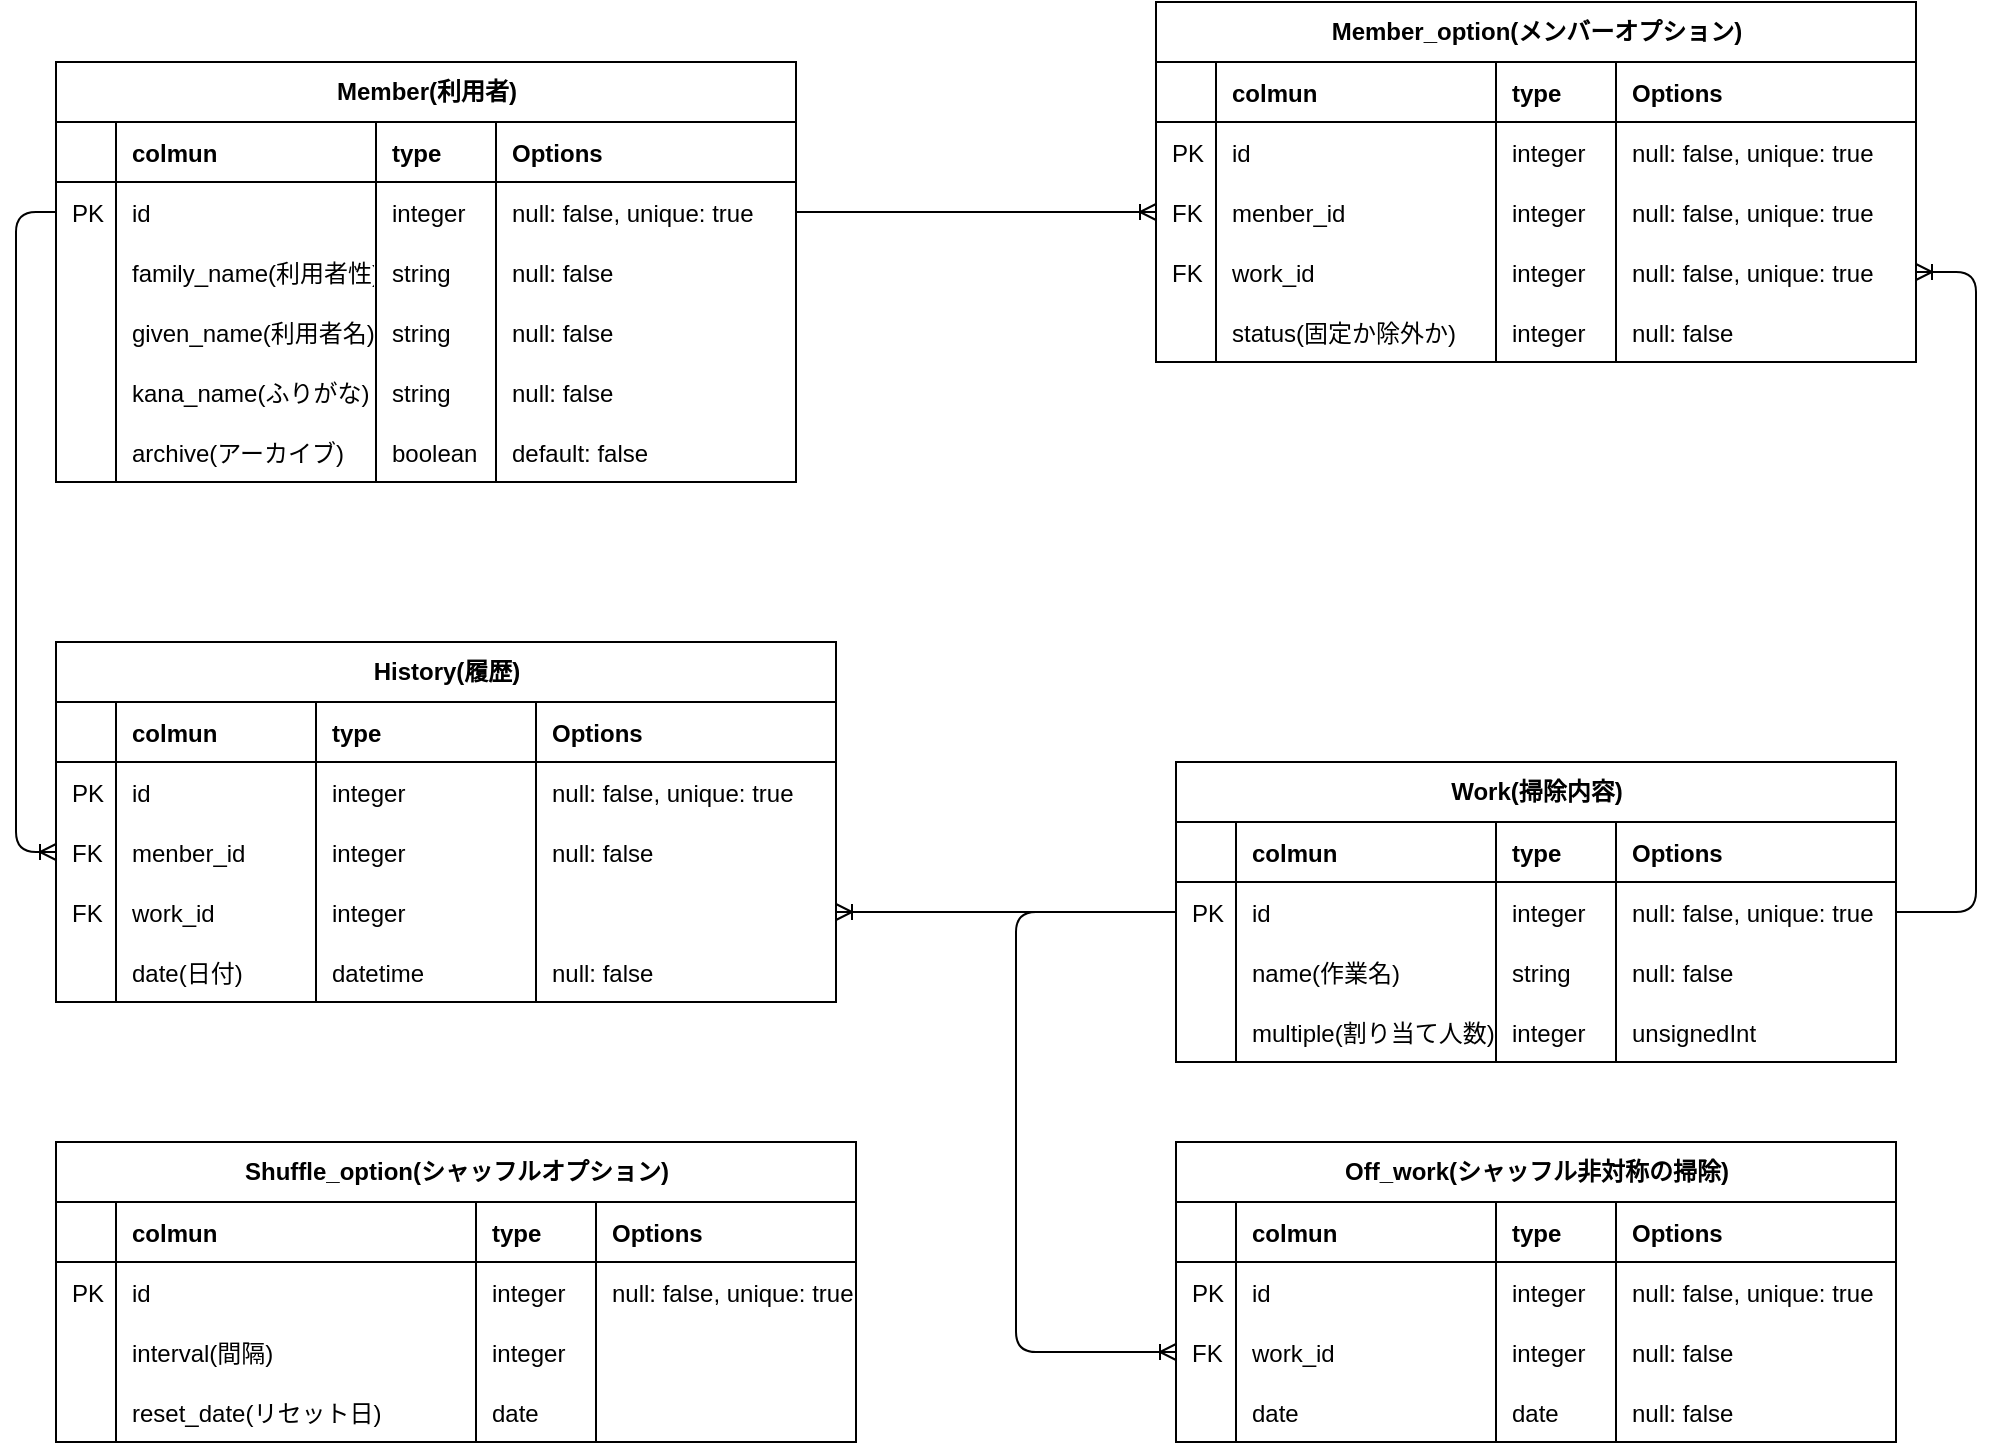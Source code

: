 <mxfile version="20.6.2" type="device"><diagram id="R2lEEEUBdFMjLlhIrx00" name="Page-1"><mxGraphModel dx="1186" dy="640" grid="1" gridSize="10" guides="1" tooltips="1" connect="1" arrows="1" fold="1" page="1" pageScale="1" pageWidth="1100" pageHeight="850" math="0" shadow="0" extFonts="Permanent Marker^https://fonts.googleapis.com/css?family=Permanent+Marker"><root><mxCell id="0"/><mxCell id="1" parent="0"/><mxCell id="9zkHAo0U01--tT_nsvhs-4" value="Member_option(メンバーオプション)" style="shape=table;startSize=30;container=1;collapsible=1;childLayout=tableLayout;fixedRows=1;rowLines=0;fontStyle=1;align=center;resizeLast=1;html=1;direction=east;" parent="1" vertex="1"><mxGeometry x="590" y="40" width="380" height="180" as="geometry"><mxRectangle x="380" y="440" width="60" height="30" as="alternateBounds"/></mxGeometry></mxCell><mxCell id="9zkHAo0U01--tT_nsvhs-8" value="" style="shape=partialRectangle;collapsible=0;dropTarget=0;pointerEvents=0;fillColor=none;top=0;left=0;bottom=1;right=0;points=[[0,0.5],[1,0.5]];portConstraint=eastwest;" parent="9zkHAo0U01--tT_nsvhs-4" vertex="1"><mxGeometry y="30" width="380" height="30" as="geometry"/></mxCell><mxCell id="KC7AhWleOj4YjxLJDr-f-1" style="shape=partialRectangle;connectable=0;fillColor=none;top=0;left=0;bottom=0;right=0;align=left;spacingLeft=6;fontStyle=1;overflow=hidden;" parent="9zkHAo0U01--tT_nsvhs-8" vertex="1"><mxGeometry width="30.0" height="30" as="geometry"><mxRectangle width="30.0" height="30" as="alternateBounds"/></mxGeometry></mxCell><mxCell id="9zkHAo0U01--tT_nsvhs-39" value="colmun" style="shape=partialRectangle;connectable=0;fillColor=none;top=0;left=0;bottom=0;right=0;align=left;spacingLeft=6;fontStyle=1;overflow=hidden;" parent="9zkHAo0U01--tT_nsvhs-8" vertex="1"><mxGeometry x="30.0" width="140.0" height="30" as="geometry"><mxRectangle width="140.0" height="30" as="alternateBounds"/></mxGeometry></mxCell><mxCell id="9zkHAo0U01--tT_nsvhs-36" value="type" style="shape=partialRectangle;connectable=0;fillColor=none;top=0;left=0;bottom=0;right=0;align=left;spacingLeft=6;fontStyle=1;overflow=hidden;" parent="9zkHAo0U01--tT_nsvhs-8" vertex="1"><mxGeometry x="170" width="60.0" height="30" as="geometry"><mxRectangle width="60.0" height="30" as="alternateBounds"/></mxGeometry></mxCell><mxCell id="9zkHAo0U01--tT_nsvhs-10" value="Options" style="shape=partialRectangle;connectable=0;fillColor=none;top=0;left=0;bottom=0;right=0;align=left;spacingLeft=6;fontStyle=1;overflow=hidden;" parent="9zkHAo0U01--tT_nsvhs-8" vertex="1"><mxGeometry x="230.0" width="150.0" height="30" as="geometry"><mxRectangle width="150.0" height="30" as="alternateBounds"/></mxGeometry></mxCell><mxCell id="9zkHAo0U01--tT_nsvhs-11" value="" style="shape=partialRectangle;collapsible=0;dropTarget=0;pointerEvents=0;fillColor=none;top=0;left=0;bottom=0;right=0;points=[[0,0.5],[1,0.5]];portConstraint=eastwest;" parent="9zkHAo0U01--tT_nsvhs-4" vertex="1"><mxGeometry y="60" width="380" height="30" as="geometry"/></mxCell><mxCell id="KC7AhWleOj4YjxLJDr-f-2" value="PK" style="shape=partialRectangle;connectable=0;fillColor=none;top=0;left=0;bottom=0;right=0;align=left;spacingLeft=6;overflow=hidden;" parent="9zkHAo0U01--tT_nsvhs-11" vertex="1"><mxGeometry width="30.0" height="30" as="geometry"><mxRectangle width="30.0" height="30" as="alternateBounds"/></mxGeometry></mxCell><mxCell id="9zkHAo0U01--tT_nsvhs-40" value="id" style="shape=partialRectangle;connectable=0;fillColor=none;top=0;left=0;bottom=0;right=0;align=left;spacingLeft=6;overflow=hidden;" parent="9zkHAo0U01--tT_nsvhs-11" vertex="1"><mxGeometry x="30.0" width="140.0" height="30" as="geometry"><mxRectangle width="140.0" height="30" as="alternateBounds"/></mxGeometry></mxCell><mxCell id="9zkHAo0U01--tT_nsvhs-37" value="integer" style="shape=partialRectangle;connectable=0;fillColor=none;top=0;left=0;bottom=0;right=0;align=left;spacingLeft=6;overflow=hidden;" parent="9zkHAo0U01--tT_nsvhs-11" vertex="1"><mxGeometry x="170" width="60.0" height="30" as="geometry"><mxRectangle width="60.0" height="30" as="alternateBounds"/></mxGeometry></mxCell><mxCell id="9zkHAo0U01--tT_nsvhs-13" value="null: false, unique: true" style="shape=partialRectangle;connectable=0;fillColor=none;top=0;left=0;bottom=0;right=0;align=left;spacingLeft=6;overflow=hidden;" parent="9zkHAo0U01--tT_nsvhs-11" vertex="1"><mxGeometry x="230.0" width="150.0" height="30" as="geometry"><mxRectangle width="150.0" height="30" as="alternateBounds"/></mxGeometry></mxCell><mxCell id="9zkHAo0U01--tT_nsvhs-14" value="" style="shape=partialRectangle;collapsible=0;dropTarget=0;pointerEvents=0;fillColor=none;top=0;left=0;bottom=0;right=0;points=[[0,0.5],[1,0.5]];portConstraint=eastwest;" parent="9zkHAo0U01--tT_nsvhs-4" vertex="1"><mxGeometry y="90" width="380" height="30" as="geometry"/></mxCell><mxCell id="KC7AhWleOj4YjxLJDr-f-3" value="FK" style="shape=partialRectangle;connectable=0;fillColor=none;top=0;left=0;bottom=0;right=0;align=left;spacingLeft=6;overflow=hidden;" parent="9zkHAo0U01--tT_nsvhs-14" vertex="1"><mxGeometry width="30.0" height="30" as="geometry"><mxRectangle width="30.0" height="30" as="alternateBounds"/></mxGeometry></mxCell><mxCell id="9zkHAo0U01--tT_nsvhs-41" value="menber_id" style="shape=partialRectangle;connectable=0;fillColor=none;top=0;left=0;bottom=0;right=0;align=left;spacingLeft=6;overflow=hidden;" parent="9zkHAo0U01--tT_nsvhs-14" vertex="1"><mxGeometry x="30.0" width="140.0" height="30" as="geometry"><mxRectangle width="140.0" height="30" as="alternateBounds"/></mxGeometry></mxCell><mxCell id="9zkHAo0U01--tT_nsvhs-38" value="integer" style="shape=partialRectangle;connectable=0;fillColor=none;top=0;left=0;bottom=0;right=0;align=left;spacingLeft=6;overflow=hidden;" parent="9zkHAo0U01--tT_nsvhs-14" vertex="1"><mxGeometry x="170" width="60.0" height="30" as="geometry"><mxRectangle width="60.0" height="30" as="alternateBounds"/></mxGeometry></mxCell><mxCell id="9zkHAo0U01--tT_nsvhs-16" value="null: false, unique: true" style="shape=partialRectangle;connectable=0;fillColor=none;top=0;left=0;bottom=0;right=0;align=left;spacingLeft=6;overflow=hidden;" parent="9zkHAo0U01--tT_nsvhs-14" vertex="1"><mxGeometry x="230.0" width="150.0" height="30" as="geometry"><mxRectangle width="150.0" height="30" as="alternateBounds"/></mxGeometry></mxCell><mxCell id="9zkHAo0U01--tT_nsvhs-42" style="shape=partialRectangle;collapsible=0;dropTarget=0;pointerEvents=0;fillColor=none;top=0;left=0;bottom=0;right=0;points=[[0,0.5],[1,0.5]];portConstraint=eastwest;" parent="9zkHAo0U01--tT_nsvhs-4" vertex="1"><mxGeometry y="120" width="380" height="30" as="geometry"/></mxCell><mxCell id="KC7AhWleOj4YjxLJDr-f-4" value="FK" style="shape=partialRectangle;connectable=0;fillColor=none;top=0;left=0;bottom=0;right=0;align=left;spacingLeft=6;overflow=hidden;" parent="9zkHAo0U01--tT_nsvhs-42" vertex="1"><mxGeometry width="30.0" height="30" as="geometry"><mxRectangle width="30.0" height="30" as="alternateBounds"/></mxGeometry></mxCell><mxCell id="9zkHAo0U01--tT_nsvhs-43" value="work_id" style="shape=partialRectangle;connectable=0;fillColor=none;top=0;left=0;bottom=0;right=0;align=left;spacingLeft=6;overflow=hidden;" parent="9zkHAo0U01--tT_nsvhs-42" vertex="1"><mxGeometry x="30.0" width="140.0" height="30" as="geometry"><mxRectangle width="140.0" height="30" as="alternateBounds"/></mxGeometry></mxCell><mxCell id="9zkHAo0U01--tT_nsvhs-44" value="integer" style="shape=partialRectangle;connectable=0;fillColor=none;top=0;left=0;bottom=0;right=0;align=left;spacingLeft=6;overflow=hidden;" parent="9zkHAo0U01--tT_nsvhs-42" vertex="1"><mxGeometry x="170" width="60.0" height="30" as="geometry"><mxRectangle width="60.0" height="30" as="alternateBounds"/></mxGeometry></mxCell><mxCell id="9zkHAo0U01--tT_nsvhs-45" value="null: false, unique: true" style="shape=partialRectangle;connectable=0;fillColor=none;top=0;left=0;bottom=0;right=0;align=left;spacingLeft=6;overflow=hidden;" parent="9zkHAo0U01--tT_nsvhs-42" vertex="1"><mxGeometry x="230.0" width="150.0" height="30" as="geometry"><mxRectangle width="150.0" height="30" as="alternateBounds"/></mxGeometry></mxCell><mxCell id="9zkHAo0U01--tT_nsvhs-207" style="shape=partialRectangle;collapsible=0;dropTarget=0;pointerEvents=0;fillColor=none;top=0;left=0;bottom=0;right=0;points=[[0,0.5],[1,0.5]];portConstraint=eastwest;" parent="9zkHAo0U01--tT_nsvhs-4" vertex="1"><mxGeometry y="150" width="380" height="30" as="geometry"/></mxCell><mxCell id="KC7AhWleOj4YjxLJDr-f-7" style="shape=partialRectangle;connectable=0;fillColor=none;top=0;left=0;bottom=0;right=0;align=left;spacingLeft=6;overflow=hidden;" parent="9zkHAo0U01--tT_nsvhs-207" vertex="1"><mxGeometry width="30.0" height="30" as="geometry"><mxRectangle width="30.0" height="30" as="alternateBounds"/></mxGeometry></mxCell><mxCell id="9zkHAo0U01--tT_nsvhs-208" value="status(固定か除外か)" style="shape=partialRectangle;connectable=0;fillColor=none;top=0;left=0;bottom=0;right=0;align=left;spacingLeft=6;overflow=hidden;" parent="9zkHAo0U01--tT_nsvhs-207" vertex="1"><mxGeometry x="30.0" width="140.0" height="30" as="geometry"><mxRectangle width="140.0" height="30" as="alternateBounds"/></mxGeometry></mxCell><mxCell id="9zkHAo0U01--tT_nsvhs-209" value="integer" style="shape=partialRectangle;connectable=0;fillColor=none;top=0;left=0;bottom=0;right=0;align=left;spacingLeft=6;overflow=hidden;" parent="9zkHAo0U01--tT_nsvhs-207" vertex="1"><mxGeometry x="170" width="60.0" height="30" as="geometry"><mxRectangle width="60.0" height="30" as="alternateBounds"/></mxGeometry></mxCell><mxCell id="9zkHAo0U01--tT_nsvhs-210" value="null: false" style="shape=partialRectangle;connectable=0;fillColor=none;top=0;left=0;bottom=0;right=0;align=left;spacingLeft=6;overflow=hidden;" parent="9zkHAo0U01--tT_nsvhs-207" vertex="1"><mxGeometry x="230.0" width="150.0" height="30" as="geometry"><mxRectangle width="150.0" height="30" as="alternateBounds"/></mxGeometry></mxCell><mxCell id="9zkHAo0U01--tT_nsvhs-114" value="Member(利用者)" style="shape=table;startSize=30;container=1;collapsible=1;childLayout=tableLayout;fixedRows=1;rowLines=0;fontStyle=1;align=center;resizeLast=1;html=1;direction=east;" parent="1" vertex="1"><mxGeometry x="40" y="70" width="370" height="210" as="geometry"><mxRectangle x="380" y="440" width="60" height="30" as="alternateBounds"/></mxGeometry></mxCell><mxCell id="9zkHAo0U01--tT_nsvhs-115" value="" style="shape=partialRectangle;collapsible=0;dropTarget=0;pointerEvents=0;fillColor=none;top=0;left=0;bottom=1;right=0;points=[[0,0.5],[1,0.5]];portConstraint=eastwest;" parent="9zkHAo0U01--tT_nsvhs-114" vertex="1"><mxGeometry y="30" width="370" height="30" as="geometry"/></mxCell><mxCell id="KC7AhWleOj4YjxLJDr-f-12" style="shape=partialRectangle;connectable=0;fillColor=none;top=0;left=0;bottom=0;right=0;align=left;spacingLeft=6;fontStyle=1;overflow=hidden;" parent="9zkHAo0U01--tT_nsvhs-115" vertex="1"><mxGeometry width="30" height="30" as="geometry"><mxRectangle width="30" height="30" as="alternateBounds"/></mxGeometry></mxCell><mxCell id="9zkHAo0U01--tT_nsvhs-116" value="colmun" style="shape=partialRectangle;connectable=0;fillColor=none;top=0;left=0;bottom=0;right=0;align=left;spacingLeft=6;fontStyle=1;overflow=hidden;" parent="9zkHAo0U01--tT_nsvhs-115" vertex="1"><mxGeometry x="30" width="130" height="30" as="geometry"><mxRectangle width="130" height="30" as="alternateBounds"/></mxGeometry></mxCell><mxCell id="9zkHAo0U01--tT_nsvhs-117" value="type" style="shape=partialRectangle;connectable=0;fillColor=none;top=0;left=0;bottom=0;right=0;align=left;spacingLeft=6;fontStyle=1;overflow=hidden;" parent="9zkHAo0U01--tT_nsvhs-115" vertex="1"><mxGeometry x="160" width="60" height="30" as="geometry"><mxRectangle width="60" height="30" as="alternateBounds"/></mxGeometry></mxCell><mxCell id="9zkHAo0U01--tT_nsvhs-118" value="Options" style="shape=partialRectangle;connectable=0;fillColor=none;top=0;left=0;bottom=0;right=0;align=left;spacingLeft=6;fontStyle=1;overflow=hidden;" parent="9zkHAo0U01--tT_nsvhs-115" vertex="1"><mxGeometry x="220" width="150" height="30" as="geometry"><mxRectangle width="150" height="30" as="alternateBounds"/></mxGeometry></mxCell><mxCell id="9zkHAo0U01--tT_nsvhs-119" value="" style="shape=partialRectangle;collapsible=0;dropTarget=0;pointerEvents=0;fillColor=none;top=0;left=0;bottom=0;right=0;points=[[0,0.5],[1,0.5]];portConstraint=eastwest;" parent="9zkHAo0U01--tT_nsvhs-114" vertex="1"><mxGeometry y="60" width="370" height="30" as="geometry"/></mxCell><mxCell id="KC7AhWleOj4YjxLJDr-f-13" value="PK" style="shape=partialRectangle;connectable=0;fillColor=none;top=0;left=0;bottom=0;right=0;align=left;spacingLeft=6;overflow=hidden;" parent="9zkHAo0U01--tT_nsvhs-119" vertex="1"><mxGeometry width="30" height="30" as="geometry"><mxRectangle width="30" height="30" as="alternateBounds"/></mxGeometry></mxCell><mxCell id="9zkHAo0U01--tT_nsvhs-120" value="id" style="shape=partialRectangle;connectable=0;fillColor=none;top=0;left=0;bottom=0;right=0;align=left;spacingLeft=6;overflow=hidden;" parent="9zkHAo0U01--tT_nsvhs-119" vertex="1"><mxGeometry x="30" width="130" height="30" as="geometry"><mxRectangle width="130" height="30" as="alternateBounds"/></mxGeometry></mxCell><mxCell id="9zkHAo0U01--tT_nsvhs-121" value="integer" style="shape=partialRectangle;connectable=0;fillColor=none;top=0;left=0;bottom=0;right=0;align=left;spacingLeft=6;overflow=hidden;" parent="9zkHAo0U01--tT_nsvhs-119" vertex="1"><mxGeometry x="160" width="60" height="30" as="geometry"><mxRectangle width="60" height="30" as="alternateBounds"/></mxGeometry></mxCell><mxCell id="9zkHAo0U01--tT_nsvhs-122" value="null: false, unique: true" style="shape=partialRectangle;connectable=0;fillColor=none;top=0;left=0;bottom=0;right=0;align=left;spacingLeft=6;overflow=hidden;" parent="9zkHAo0U01--tT_nsvhs-119" vertex="1"><mxGeometry x="220" width="150" height="30" as="geometry"><mxRectangle width="150" height="30" as="alternateBounds"/></mxGeometry></mxCell><mxCell id="9zkHAo0U01--tT_nsvhs-123" value="" style="shape=partialRectangle;collapsible=0;dropTarget=0;pointerEvents=0;fillColor=none;top=0;left=0;bottom=0;right=0;points=[[0,0.5],[1,0.5]];portConstraint=eastwest;" parent="9zkHAo0U01--tT_nsvhs-114" vertex="1"><mxGeometry y="90" width="370" height="30" as="geometry"/></mxCell><mxCell id="KC7AhWleOj4YjxLJDr-f-14" value="" style="shape=partialRectangle;connectable=0;fillColor=none;top=0;left=0;bottom=0;right=0;align=left;spacingLeft=6;overflow=hidden;" parent="9zkHAo0U01--tT_nsvhs-123" vertex="1"><mxGeometry width="30" height="30" as="geometry"><mxRectangle width="30" height="30" as="alternateBounds"/></mxGeometry></mxCell><mxCell id="9zkHAo0U01--tT_nsvhs-124" value="family_name(利用者性)" style="shape=partialRectangle;connectable=0;fillColor=none;top=0;left=0;bottom=0;right=0;align=left;spacingLeft=6;overflow=hidden;" parent="9zkHAo0U01--tT_nsvhs-123" vertex="1"><mxGeometry x="30" width="130" height="30" as="geometry"><mxRectangle width="130" height="30" as="alternateBounds"/></mxGeometry></mxCell><mxCell id="9zkHAo0U01--tT_nsvhs-125" value="string" style="shape=partialRectangle;connectable=0;fillColor=none;top=0;left=0;bottom=0;right=0;align=left;spacingLeft=6;overflow=hidden;" parent="9zkHAo0U01--tT_nsvhs-123" vertex="1"><mxGeometry x="160" width="60" height="30" as="geometry"><mxRectangle width="60" height="30" as="alternateBounds"/></mxGeometry></mxCell><mxCell id="9zkHAo0U01--tT_nsvhs-126" value="null: false" style="shape=partialRectangle;connectable=0;fillColor=none;top=0;left=0;bottom=0;right=0;align=left;spacingLeft=6;overflow=hidden;" parent="9zkHAo0U01--tT_nsvhs-123" vertex="1"><mxGeometry x="220" width="150" height="30" as="geometry"><mxRectangle width="150" height="30" as="alternateBounds"/></mxGeometry></mxCell><mxCell id="zAZ_YW6PxQEuxPpFq6x4-50" value="" style="shape=partialRectangle;collapsible=0;dropTarget=0;pointerEvents=0;fillColor=none;top=0;left=0;bottom=0;right=0;points=[[0,0.5],[1,0.5]];portConstraint=eastwest;" parent="9zkHAo0U01--tT_nsvhs-114" vertex="1"><mxGeometry y="120" width="370" height="30" as="geometry"/></mxCell><mxCell id="zAZ_YW6PxQEuxPpFq6x4-51" value="" style="shape=partialRectangle;connectable=0;fillColor=none;top=0;left=0;bottom=0;right=0;align=left;spacingLeft=6;overflow=hidden;" parent="zAZ_YW6PxQEuxPpFq6x4-50" vertex="1"><mxGeometry width="30" height="30" as="geometry"><mxRectangle width="30" height="30" as="alternateBounds"/></mxGeometry></mxCell><mxCell id="zAZ_YW6PxQEuxPpFq6x4-52" value="given_name(利用者名)" style="shape=partialRectangle;connectable=0;fillColor=none;top=0;left=0;bottom=0;right=0;align=left;spacingLeft=6;overflow=hidden;" parent="zAZ_YW6PxQEuxPpFq6x4-50" vertex="1"><mxGeometry x="30" width="130" height="30" as="geometry"><mxRectangle width="130" height="30" as="alternateBounds"/></mxGeometry></mxCell><mxCell id="zAZ_YW6PxQEuxPpFq6x4-53" value="string" style="shape=partialRectangle;connectable=0;fillColor=none;top=0;left=0;bottom=0;right=0;align=left;spacingLeft=6;overflow=hidden;" parent="zAZ_YW6PxQEuxPpFq6x4-50" vertex="1"><mxGeometry x="160" width="60" height="30" as="geometry"><mxRectangle width="60" height="30" as="alternateBounds"/></mxGeometry></mxCell><mxCell id="zAZ_YW6PxQEuxPpFq6x4-54" value="null: false" style="shape=partialRectangle;connectable=0;fillColor=none;top=0;left=0;bottom=0;right=0;align=left;spacingLeft=6;overflow=hidden;" parent="zAZ_YW6PxQEuxPpFq6x4-50" vertex="1"><mxGeometry x="220" width="150" height="30" as="geometry"><mxRectangle width="150" height="30" as="alternateBounds"/></mxGeometry></mxCell><mxCell id="zAZ_YW6PxQEuxPpFq6x4-44" value="" style="shape=partialRectangle;collapsible=0;dropTarget=0;pointerEvents=0;fillColor=none;top=0;left=0;bottom=0;right=0;points=[[0,0.5],[1,0.5]];portConstraint=eastwest;" parent="9zkHAo0U01--tT_nsvhs-114" vertex="1"><mxGeometry y="150" width="370" height="30" as="geometry"/></mxCell><mxCell id="zAZ_YW6PxQEuxPpFq6x4-45" value="" style="shape=partialRectangle;connectable=0;fillColor=none;top=0;left=0;bottom=0;right=0;align=left;spacingLeft=6;overflow=hidden;" parent="zAZ_YW6PxQEuxPpFq6x4-44" vertex="1"><mxGeometry width="30" height="30" as="geometry"><mxRectangle width="30" height="30" as="alternateBounds"/></mxGeometry></mxCell><mxCell id="zAZ_YW6PxQEuxPpFq6x4-46" value="kana_name(ふりがな)" style="shape=partialRectangle;connectable=0;fillColor=none;top=0;left=0;bottom=0;right=0;align=left;spacingLeft=6;overflow=hidden;" parent="zAZ_YW6PxQEuxPpFq6x4-44" vertex="1"><mxGeometry x="30" width="130" height="30" as="geometry"><mxRectangle width="130" height="30" as="alternateBounds"/></mxGeometry></mxCell><mxCell id="zAZ_YW6PxQEuxPpFq6x4-47" value="string" style="shape=partialRectangle;connectable=0;fillColor=none;top=0;left=0;bottom=0;right=0;align=left;spacingLeft=6;overflow=hidden;" parent="zAZ_YW6PxQEuxPpFq6x4-44" vertex="1"><mxGeometry x="160" width="60" height="30" as="geometry"><mxRectangle width="60" height="30" as="alternateBounds"/></mxGeometry></mxCell><mxCell id="zAZ_YW6PxQEuxPpFq6x4-48" value="null: false" style="shape=partialRectangle;connectable=0;fillColor=none;top=0;left=0;bottom=0;right=0;align=left;spacingLeft=6;overflow=hidden;" parent="zAZ_YW6PxQEuxPpFq6x4-44" vertex="1"><mxGeometry x="220" width="150" height="30" as="geometry"><mxRectangle width="150" height="30" as="alternateBounds"/></mxGeometry></mxCell><mxCell id="-f9dZVmjmPEUUC3OFAnk-1" value="" style="shape=partialRectangle;collapsible=0;dropTarget=0;pointerEvents=0;fillColor=none;top=0;left=0;bottom=0;right=0;points=[[0,0.5],[1,0.5]];portConstraint=eastwest;" parent="9zkHAo0U01--tT_nsvhs-114" vertex="1"><mxGeometry y="180" width="370" height="30" as="geometry"/></mxCell><mxCell id="-f9dZVmjmPEUUC3OFAnk-2" value="" style="shape=partialRectangle;connectable=0;fillColor=none;top=0;left=0;bottom=0;right=0;align=left;spacingLeft=6;overflow=hidden;" parent="-f9dZVmjmPEUUC3OFAnk-1" vertex="1"><mxGeometry width="30" height="30" as="geometry"><mxRectangle width="30" height="30" as="alternateBounds"/></mxGeometry></mxCell><mxCell id="-f9dZVmjmPEUUC3OFAnk-3" value="archive(アーカイブ)" style="shape=partialRectangle;connectable=0;fillColor=none;top=0;left=0;bottom=0;right=0;align=left;spacingLeft=6;overflow=hidden;" parent="-f9dZVmjmPEUUC3OFAnk-1" vertex="1"><mxGeometry x="30" width="130" height="30" as="geometry"><mxRectangle width="130" height="30" as="alternateBounds"/></mxGeometry></mxCell><mxCell id="-f9dZVmjmPEUUC3OFAnk-4" value="boolean" style="shape=partialRectangle;connectable=0;fillColor=none;top=0;left=0;bottom=0;right=0;align=left;spacingLeft=6;overflow=hidden;" parent="-f9dZVmjmPEUUC3OFAnk-1" vertex="1"><mxGeometry x="160" width="60" height="30" as="geometry"><mxRectangle width="60" height="30" as="alternateBounds"/></mxGeometry></mxCell><mxCell id="-f9dZVmjmPEUUC3OFAnk-5" value="default: false" style="shape=partialRectangle;connectable=0;fillColor=none;top=0;left=0;bottom=0;right=0;align=left;spacingLeft=6;overflow=hidden;" parent="-f9dZVmjmPEUUC3OFAnk-1" vertex="1"><mxGeometry x="220" width="150" height="30" as="geometry"><mxRectangle width="150" height="30" as="alternateBounds"/></mxGeometry></mxCell><mxCell id="zjjQds_pK1CLp4a7ONkw-14" value="History(履歴)" style="shape=table;startSize=30;container=1;collapsible=1;childLayout=tableLayout;fixedRows=1;rowLines=0;fontStyle=1;align=center;resizeLast=1;html=1;direction=east;" parent="1" vertex="1"><mxGeometry x="40" y="360" width="390" height="180" as="geometry"><mxRectangle x="380" y="440" width="60" height="30" as="alternateBounds"/></mxGeometry></mxCell><mxCell id="zjjQds_pK1CLp4a7ONkw-15" value="" style="shape=partialRectangle;collapsible=0;dropTarget=0;pointerEvents=0;fillColor=none;top=0;left=0;bottom=1;right=0;points=[[0,0.5],[1,0.5]];portConstraint=eastwest;" parent="zjjQds_pK1CLp4a7ONkw-14" vertex="1"><mxGeometry y="30" width="390" height="30" as="geometry"/></mxCell><mxCell id="zjjQds_pK1CLp4a7ONkw-16" style="shape=partialRectangle;connectable=0;fillColor=none;top=0;left=0;bottom=0;right=0;align=left;spacingLeft=6;fontStyle=1;overflow=hidden;" parent="zjjQds_pK1CLp4a7ONkw-15" vertex="1"><mxGeometry width="30.0" height="30" as="geometry"><mxRectangle width="30.0" height="30" as="alternateBounds"/></mxGeometry></mxCell><mxCell id="zjjQds_pK1CLp4a7ONkw-17" value="colmun" style="shape=partialRectangle;connectable=0;fillColor=none;top=0;left=0;bottom=0;right=0;align=left;spacingLeft=6;fontStyle=1;overflow=hidden;" parent="zjjQds_pK1CLp4a7ONkw-15" vertex="1"><mxGeometry x="30.0" width="100.0" height="30" as="geometry"><mxRectangle width="100.0" height="30" as="alternateBounds"/></mxGeometry></mxCell><mxCell id="zjjQds_pK1CLp4a7ONkw-18" value="type" style="shape=partialRectangle;connectable=0;fillColor=none;top=0;left=0;bottom=0;right=0;align=left;spacingLeft=6;fontStyle=1;overflow=hidden;" parent="zjjQds_pK1CLp4a7ONkw-15" vertex="1"><mxGeometry x="130" width="110" height="30" as="geometry"><mxRectangle width="110" height="30" as="alternateBounds"/></mxGeometry></mxCell><mxCell id="zjjQds_pK1CLp4a7ONkw-19" value="Options" style="shape=partialRectangle;connectable=0;fillColor=none;top=0;left=0;bottom=0;right=0;align=left;spacingLeft=6;fontStyle=1;overflow=hidden;" parent="zjjQds_pK1CLp4a7ONkw-15" vertex="1"><mxGeometry x="240" width="150" height="30" as="geometry"><mxRectangle width="150" height="30" as="alternateBounds"/></mxGeometry></mxCell><mxCell id="zjjQds_pK1CLp4a7ONkw-20" value="" style="shape=partialRectangle;collapsible=0;dropTarget=0;pointerEvents=0;fillColor=none;top=0;left=0;bottom=0;right=0;points=[[0,0.5],[1,0.5]];portConstraint=eastwest;" parent="zjjQds_pK1CLp4a7ONkw-14" vertex="1"><mxGeometry y="60" width="390" height="30" as="geometry"/></mxCell><mxCell id="zjjQds_pK1CLp4a7ONkw-21" value="PK" style="shape=partialRectangle;connectable=0;fillColor=none;top=0;left=0;bottom=0;right=0;align=left;spacingLeft=6;overflow=hidden;" parent="zjjQds_pK1CLp4a7ONkw-20" vertex="1"><mxGeometry width="30.0" height="30" as="geometry"><mxRectangle width="30.0" height="30" as="alternateBounds"/></mxGeometry></mxCell><mxCell id="zjjQds_pK1CLp4a7ONkw-22" value="id" style="shape=partialRectangle;connectable=0;fillColor=none;top=0;left=0;bottom=0;right=0;align=left;spacingLeft=6;overflow=hidden;" parent="zjjQds_pK1CLp4a7ONkw-20" vertex="1"><mxGeometry x="30.0" width="100.0" height="30" as="geometry"><mxRectangle width="100.0" height="30" as="alternateBounds"/></mxGeometry></mxCell><mxCell id="zjjQds_pK1CLp4a7ONkw-23" value="integer" style="shape=partialRectangle;connectable=0;fillColor=none;top=0;left=0;bottom=0;right=0;align=left;spacingLeft=6;overflow=hidden;" parent="zjjQds_pK1CLp4a7ONkw-20" vertex="1"><mxGeometry x="130" width="110" height="30" as="geometry"><mxRectangle width="110" height="30" as="alternateBounds"/></mxGeometry></mxCell><mxCell id="zjjQds_pK1CLp4a7ONkw-24" value="null: false, unique: true" style="shape=partialRectangle;connectable=0;fillColor=none;top=0;left=0;bottom=0;right=0;align=left;spacingLeft=6;overflow=hidden;" parent="zjjQds_pK1CLp4a7ONkw-20" vertex="1"><mxGeometry x="240" width="150" height="30" as="geometry"><mxRectangle width="150" height="30" as="alternateBounds"/></mxGeometry></mxCell><mxCell id="mSa8Em2BACnRnfBzz1B8-114" style="shape=partialRectangle;collapsible=0;dropTarget=0;pointerEvents=0;fillColor=none;top=0;left=0;bottom=0;right=0;points=[[0,0.5],[1,0.5]];portConstraint=eastwest;" parent="zjjQds_pK1CLp4a7ONkw-14" vertex="1"><mxGeometry y="90" width="390" height="30" as="geometry"/></mxCell><mxCell id="mSa8Em2BACnRnfBzz1B8-115" value="FK" style="shape=partialRectangle;connectable=0;fillColor=none;top=0;left=0;bottom=0;right=0;align=left;spacingLeft=6;overflow=hidden;" parent="mSa8Em2BACnRnfBzz1B8-114" vertex="1"><mxGeometry width="30.0" height="30" as="geometry"><mxRectangle width="30.0" height="30" as="alternateBounds"/></mxGeometry></mxCell><mxCell id="mSa8Em2BACnRnfBzz1B8-116" value="menber_id" style="shape=partialRectangle;connectable=0;fillColor=none;top=0;left=0;bottom=0;right=0;align=left;spacingLeft=6;overflow=hidden;" parent="mSa8Em2BACnRnfBzz1B8-114" vertex="1"><mxGeometry x="30.0" width="100.0" height="30" as="geometry"><mxRectangle width="100.0" height="30" as="alternateBounds"/></mxGeometry></mxCell><mxCell id="mSa8Em2BACnRnfBzz1B8-117" value="integer" style="shape=partialRectangle;connectable=0;fillColor=none;top=0;left=0;bottom=0;right=0;align=left;spacingLeft=6;overflow=hidden;" parent="mSa8Em2BACnRnfBzz1B8-114" vertex="1"><mxGeometry x="130" width="110" height="30" as="geometry"><mxRectangle width="110" height="30" as="alternateBounds"/></mxGeometry></mxCell><mxCell id="mSa8Em2BACnRnfBzz1B8-118" value="null: false" style="shape=partialRectangle;connectable=0;fillColor=none;top=0;left=0;bottom=0;right=0;align=left;spacingLeft=6;overflow=hidden;" parent="mSa8Em2BACnRnfBzz1B8-114" vertex="1"><mxGeometry x="240" width="150" height="30" as="geometry"><mxRectangle width="150" height="30" as="alternateBounds"/></mxGeometry></mxCell><mxCell id="mSa8Em2BACnRnfBzz1B8-109" style="shape=partialRectangle;collapsible=0;dropTarget=0;pointerEvents=0;fillColor=none;top=0;left=0;bottom=0;right=0;points=[[0,0.5],[1,0.5]];portConstraint=eastwest;" parent="zjjQds_pK1CLp4a7ONkw-14" vertex="1"><mxGeometry y="120" width="390" height="30" as="geometry"/></mxCell><mxCell id="mSa8Em2BACnRnfBzz1B8-110" value="FK" style="shape=partialRectangle;connectable=0;fillColor=none;top=0;left=0;bottom=0;right=0;align=left;spacingLeft=6;overflow=hidden;" parent="mSa8Em2BACnRnfBzz1B8-109" vertex="1"><mxGeometry width="30.0" height="30" as="geometry"><mxRectangle width="30.0" height="30" as="alternateBounds"/></mxGeometry></mxCell><mxCell id="mSa8Em2BACnRnfBzz1B8-111" value="work_id" style="shape=partialRectangle;connectable=0;fillColor=none;top=0;left=0;bottom=0;right=0;align=left;spacingLeft=6;overflow=hidden;" parent="mSa8Em2BACnRnfBzz1B8-109" vertex="1"><mxGeometry x="30.0" width="100.0" height="30" as="geometry"><mxRectangle width="100.0" height="30" as="alternateBounds"/></mxGeometry></mxCell><mxCell id="mSa8Em2BACnRnfBzz1B8-112" value="integer" style="shape=partialRectangle;connectable=0;fillColor=none;top=0;left=0;bottom=0;right=0;align=left;spacingLeft=6;overflow=hidden;" parent="mSa8Em2BACnRnfBzz1B8-109" vertex="1"><mxGeometry x="130" width="110" height="30" as="geometry"><mxRectangle width="110" height="30" as="alternateBounds"/></mxGeometry></mxCell><mxCell id="mSa8Em2BACnRnfBzz1B8-113" value="" style="shape=partialRectangle;connectable=0;fillColor=none;top=0;left=0;bottom=0;right=0;align=left;spacingLeft=6;overflow=hidden;" parent="mSa8Em2BACnRnfBzz1B8-109" vertex="1"><mxGeometry x="240" width="150" height="30" as="geometry"><mxRectangle width="150" height="30" as="alternateBounds"/></mxGeometry></mxCell><mxCell id="zjjQds_pK1CLp4a7ONkw-45" style="shape=partialRectangle;collapsible=0;dropTarget=0;pointerEvents=0;fillColor=none;top=0;left=0;bottom=0;right=0;points=[[0,0.5],[1,0.5]];portConstraint=eastwest;" parent="zjjQds_pK1CLp4a7ONkw-14" vertex="1"><mxGeometry y="150" width="390" height="30" as="geometry"/></mxCell><mxCell id="zjjQds_pK1CLp4a7ONkw-46" style="shape=partialRectangle;connectable=0;fillColor=none;top=0;left=0;bottom=0;right=0;align=left;spacingLeft=6;overflow=hidden;" parent="zjjQds_pK1CLp4a7ONkw-45" vertex="1"><mxGeometry width="30.0" height="30" as="geometry"><mxRectangle width="30.0" height="30" as="alternateBounds"/></mxGeometry></mxCell><mxCell id="zjjQds_pK1CLp4a7ONkw-47" value="date(日付)" style="shape=partialRectangle;connectable=0;fillColor=none;top=0;left=0;bottom=0;right=0;align=left;spacingLeft=6;overflow=hidden;" parent="zjjQds_pK1CLp4a7ONkw-45" vertex="1"><mxGeometry x="30.0" width="100.0" height="30" as="geometry"><mxRectangle width="100.0" height="30" as="alternateBounds"/></mxGeometry></mxCell><mxCell id="zjjQds_pK1CLp4a7ONkw-48" value="datetime" style="shape=partialRectangle;connectable=0;fillColor=none;top=0;left=0;bottom=0;right=0;align=left;spacingLeft=6;overflow=hidden;" parent="zjjQds_pK1CLp4a7ONkw-45" vertex="1"><mxGeometry x="130" width="110" height="30" as="geometry"><mxRectangle width="110" height="30" as="alternateBounds"/></mxGeometry></mxCell><mxCell id="zjjQds_pK1CLp4a7ONkw-49" value="null: false" style="shape=partialRectangle;connectable=0;fillColor=none;top=0;left=0;bottom=0;right=0;align=left;spacingLeft=6;overflow=hidden;" parent="zjjQds_pK1CLp4a7ONkw-45" vertex="1"><mxGeometry x="240" width="150" height="30" as="geometry"><mxRectangle width="150" height="30" as="alternateBounds"/></mxGeometry></mxCell><mxCell id="9zkHAo0U01--tT_nsvhs-204" value="" style="fontSize=12;html=1;endArrow=ERoneToMany;entryX=1;entryY=0.5;entryDx=0;entryDy=0;edgeStyle=orthogonalEdgeStyle;exitX=1;exitY=0.5;exitDx=0;exitDy=0;" parent="1" source="9zkHAo0U01--tT_nsvhs-144" target="9zkHAo0U01--tT_nsvhs-42" edge="1"><mxGeometry width="100" height="100" relative="1" as="geometry"><mxPoint x="950" y="410" as="sourcePoint"/><mxPoint x="775" y="610" as="targetPoint"/><Array as="points"><mxPoint x="1000" y="495"/><mxPoint x="1000" y="175"/></Array></mxGeometry></mxCell><mxCell id="9zkHAo0U01--tT_nsvhs-139" value="Work(掃除内容)" style="shape=table;startSize=30;container=1;collapsible=1;childLayout=tableLayout;fixedRows=1;rowLines=0;fontStyle=1;align=center;resizeLast=1;html=1;direction=east;" parent="1" vertex="1"><mxGeometry x="600" y="420" width="360" height="150" as="geometry"><mxRectangle x="380" y="440" width="60" height="30" as="alternateBounds"/></mxGeometry></mxCell><mxCell id="9zkHAo0U01--tT_nsvhs-140" value="" style="shape=partialRectangle;collapsible=0;dropTarget=0;pointerEvents=0;fillColor=none;top=0;left=0;bottom=1;right=0;points=[[0,0.5],[1,0.5]];portConstraint=eastwest;" parent="9zkHAo0U01--tT_nsvhs-139" vertex="1"><mxGeometry y="30" width="360" height="30" as="geometry"/></mxCell><mxCell id="KC7AhWleOj4YjxLJDr-f-33" style="shape=partialRectangle;connectable=0;fillColor=none;top=0;left=0;bottom=0;right=0;align=left;spacingLeft=6;fontStyle=1;overflow=hidden;" parent="9zkHAo0U01--tT_nsvhs-140" vertex="1"><mxGeometry width="30.0" height="30" as="geometry"><mxRectangle width="30.0" height="30" as="alternateBounds"/></mxGeometry></mxCell><mxCell id="9zkHAo0U01--tT_nsvhs-141" value="colmun" style="shape=partialRectangle;connectable=0;fillColor=none;top=0;left=0;bottom=0;right=0;align=left;spacingLeft=6;fontStyle=1;overflow=hidden;" parent="9zkHAo0U01--tT_nsvhs-140" vertex="1"><mxGeometry x="30.0" width="130" height="30" as="geometry"><mxRectangle width="130" height="30" as="alternateBounds"/></mxGeometry></mxCell><mxCell id="9zkHAo0U01--tT_nsvhs-142" value="type" style="shape=partialRectangle;connectable=0;fillColor=none;top=0;left=0;bottom=0;right=0;align=left;spacingLeft=6;fontStyle=1;overflow=hidden;" parent="9zkHAo0U01--tT_nsvhs-140" vertex="1"><mxGeometry x="160" width="60" height="30" as="geometry"><mxRectangle width="60" height="30" as="alternateBounds"/></mxGeometry></mxCell><mxCell id="9zkHAo0U01--tT_nsvhs-143" value="Options" style="shape=partialRectangle;connectable=0;fillColor=none;top=0;left=0;bottom=0;right=0;align=left;spacingLeft=6;fontStyle=1;overflow=hidden;" parent="9zkHAo0U01--tT_nsvhs-140" vertex="1"><mxGeometry x="220" width="140" height="30" as="geometry"><mxRectangle width="140" height="30" as="alternateBounds"/></mxGeometry></mxCell><mxCell id="9zkHAo0U01--tT_nsvhs-144" value="" style="shape=partialRectangle;collapsible=0;dropTarget=0;pointerEvents=0;fillColor=none;top=0;left=0;bottom=0;right=0;points=[[0,0.5],[1,0.5]];portConstraint=eastwest;" parent="9zkHAo0U01--tT_nsvhs-139" vertex="1"><mxGeometry y="60" width="360" height="30" as="geometry"/></mxCell><mxCell id="KC7AhWleOj4YjxLJDr-f-34" value="PK" style="shape=partialRectangle;connectable=0;fillColor=none;top=0;left=0;bottom=0;right=0;align=left;spacingLeft=6;overflow=hidden;" parent="9zkHAo0U01--tT_nsvhs-144" vertex="1"><mxGeometry width="30.0" height="30" as="geometry"><mxRectangle width="30.0" height="30" as="alternateBounds"/></mxGeometry></mxCell><mxCell id="9zkHAo0U01--tT_nsvhs-145" value="id" style="shape=partialRectangle;connectable=0;fillColor=none;top=0;left=0;bottom=0;right=0;align=left;spacingLeft=6;overflow=hidden;" parent="9zkHAo0U01--tT_nsvhs-144" vertex="1"><mxGeometry x="30.0" width="130" height="30" as="geometry"><mxRectangle width="130" height="30" as="alternateBounds"/></mxGeometry></mxCell><mxCell id="9zkHAo0U01--tT_nsvhs-146" value="integer" style="shape=partialRectangle;connectable=0;fillColor=none;top=0;left=0;bottom=0;right=0;align=left;spacingLeft=6;overflow=hidden;" parent="9zkHAo0U01--tT_nsvhs-144" vertex="1"><mxGeometry x="160" width="60" height="30" as="geometry"><mxRectangle width="60" height="30" as="alternateBounds"/></mxGeometry></mxCell><mxCell id="9zkHAo0U01--tT_nsvhs-147" value="null: false, unique: true" style="shape=partialRectangle;connectable=0;fillColor=none;top=0;left=0;bottom=0;right=0;align=left;spacingLeft=6;overflow=hidden;" parent="9zkHAo0U01--tT_nsvhs-144" vertex="1"><mxGeometry x="220" width="140" height="30" as="geometry"><mxRectangle width="140" height="30" as="alternateBounds"/></mxGeometry></mxCell><mxCell id="9zkHAo0U01--tT_nsvhs-148" value="" style="shape=partialRectangle;collapsible=0;dropTarget=0;pointerEvents=0;fillColor=none;top=0;left=0;bottom=0;right=0;points=[[0,0.5],[1,0.5]];portConstraint=eastwest;" parent="9zkHAo0U01--tT_nsvhs-139" vertex="1"><mxGeometry y="90" width="360" height="30" as="geometry"/></mxCell><mxCell id="KC7AhWleOj4YjxLJDr-f-35" value="" style="shape=partialRectangle;connectable=0;fillColor=none;top=0;left=0;bottom=0;right=0;align=left;spacingLeft=6;overflow=hidden;" parent="9zkHAo0U01--tT_nsvhs-148" vertex="1"><mxGeometry width="30.0" height="30" as="geometry"><mxRectangle width="30.0" height="30" as="alternateBounds"/></mxGeometry></mxCell><mxCell id="9zkHAo0U01--tT_nsvhs-149" value="name(作業名)" style="shape=partialRectangle;connectable=0;fillColor=none;top=0;left=0;bottom=0;right=0;align=left;spacingLeft=6;overflow=hidden;" parent="9zkHAo0U01--tT_nsvhs-148" vertex="1"><mxGeometry x="30.0" width="130" height="30" as="geometry"><mxRectangle width="130" height="30" as="alternateBounds"/></mxGeometry></mxCell><mxCell id="9zkHAo0U01--tT_nsvhs-150" value="string" style="shape=partialRectangle;connectable=0;fillColor=none;top=0;left=0;bottom=0;right=0;align=left;spacingLeft=6;overflow=hidden;" parent="9zkHAo0U01--tT_nsvhs-148" vertex="1"><mxGeometry x="160" width="60" height="30" as="geometry"><mxRectangle width="60" height="30" as="alternateBounds"/></mxGeometry></mxCell><mxCell id="9zkHAo0U01--tT_nsvhs-151" value="null: false" style="shape=partialRectangle;connectable=0;fillColor=none;top=0;left=0;bottom=0;right=0;align=left;spacingLeft=6;overflow=hidden;" parent="9zkHAo0U01--tT_nsvhs-148" vertex="1"><mxGeometry x="220" width="140" height="30" as="geometry"><mxRectangle width="140" height="30" as="alternateBounds"/></mxGeometry></mxCell><mxCell id="zAZ_YW6PxQEuxPpFq6x4-7" value="" style="shape=partialRectangle;collapsible=0;dropTarget=0;pointerEvents=0;fillColor=none;top=0;left=0;bottom=0;right=0;points=[[0,0.5],[1,0.5]];portConstraint=eastwest;" parent="9zkHAo0U01--tT_nsvhs-139" vertex="1"><mxGeometry y="120" width="360" height="30" as="geometry"/></mxCell><mxCell id="zAZ_YW6PxQEuxPpFq6x4-8" value="" style="shape=partialRectangle;connectable=0;fillColor=none;top=0;left=0;bottom=0;right=0;align=left;spacingLeft=6;overflow=hidden;" parent="zAZ_YW6PxQEuxPpFq6x4-7" vertex="1"><mxGeometry width="30.0" height="30" as="geometry"><mxRectangle width="30.0" height="30" as="alternateBounds"/></mxGeometry></mxCell><mxCell id="zAZ_YW6PxQEuxPpFq6x4-9" value="multiple(割り当て人数)" style="shape=partialRectangle;connectable=0;fillColor=none;top=0;left=0;bottom=0;right=0;align=left;spacingLeft=6;overflow=hidden;" parent="zAZ_YW6PxQEuxPpFq6x4-7" vertex="1"><mxGeometry x="30.0" width="130" height="30" as="geometry"><mxRectangle width="130" height="30" as="alternateBounds"/></mxGeometry></mxCell><mxCell id="zAZ_YW6PxQEuxPpFq6x4-10" value="integer" style="shape=partialRectangle;connectable=0;fillColor=none;top=0;left=0;bottom=0;right=0;align=left;spacingLeft=6;overflow=hidden;" parent="zAZ_YW6PxQEuxPpFq6x4-7" vertex="1"><mxGeometry x="160" width="60" height="30" as="geometry"><mxRectangle width="60" height="30" as="alternateBounds"/></mxGeometry></mxCell><mxCell id="zAZ_YW6PxQEuxPpFq6x4-11" value="unsignedInt" style="shape=partialRectangle;connectable=0;fillColor=none;top=0;left=0;bottom=0;right=0;align=left;spacingLeft=6;overflow=hidden;" parent="zAZ_YW6PxQEuxPpFq6x4-7" vertex="1"><mxGeometry x="220" width="140" height="30" as="geometry"><mxRectangle width="140" height="30" as="alternateBounds"/></mxGeometry></mxCell><mxCell id="zAZ_YW6PxQEuxPpFq6x4-4" value="" style="fontSize=12;html=1;endArrow=ERoneToMany;entryX=0;entryY=0.5;entryDx=0;entryDy=0;edgeStyle=orthogonalEdgeStyle;exitX=0;exitY=0.5;exitDx=0;exitDy=0;" parent="1" source="9zkHAo0U01--tT_nsvhs-119" target="mSa8Em2BACnRnfBzz1B8-114" edge="1"><mxGeometry width="100" height="100" relative="1" as="geometry"><mxPoint x="210" y="250" as="sourcePoint"/><mxPoint x="280" y="595" as="targetPoint"/><Array as="points"><mxPoint x="20" y="145"/><mxPoint x="20" y="465"/></Array></mxGeometry></mxCell><mxCell id="zAZ_YW6PxQEuxPpFq6x4-5" value="" style="fontSize=12;html=1;endArrow=ERoneToMany;entryX=0;entryY=0.5;entryDx=0;entryDy=0;edgeStyle=orthogonalEdgeStyle;exitX=1;exitY=0.5;exitDx=0;exitDy=0;" parent="1" source="9zkHAo0U01--tT_nsvhs-119" target="9zkHAo0U01--tT_nsvhs-14" edge="1"><mxGeometry width="100" height="100" relative="1" as="geometry"><mxPoint x="469.96" y="170" as="sourcePoint"/><mxPoint x="469.96" y="570" as="targetPoint"/><Array as="points"><mxPoint x="540" y="145"/><mxPoint x="540" y="145"/></Array></mxGeometry></mxCell><mxCell id="zAZ_YW6PxQEuxPpFq6x4-6" value="" style="fontSize=12;html=1;endArrow=ERoneToMany;entryX=1;entryY=0.5;entryDx=0;entryDy=0;edgeStyle=orthogonalEdgeStyle;exitX=0;exitY=0.5;exitDx=0;exitDy=0;" parent="1" source="9zkHAo0U01--tT_nsvhs-144" target="mSa8Em2BACnRnfBzz1B8-109" edge="1"><mxGeometry width="100" height="100" relative="1" as="geometry"><mxPoint x="500" y="450" as="sourcePoint"/><mxPoint x="380" y="720" as="targetPoint"/><Array as="points"><mxPoint x="480" y="495"/><mxPoint x="480" y="495"/></Array></mxGeometry></mxCell><mxCell id="zAZ_YW6PxQEuxPpFq6x4-55" value="Shuffle_option(シャッフルオプション)" style="shape=table;startSize=30;container=1;collapsible=1;childLayout=tableLayout;fixedRows=1;rowLines=0;fontStyle=1;align=center;resizeLast=1;html=1;direction=east;" parent="1" vertex="1"><mxGeometry x="40" y="610" width="400" height="150" as="geometry"><mxRectangle x="380" y="440" width="60" height="30" as="alternateBounds"/></mxGeometry></mxCell><mxCell id="zAZ_YW6PxQEuxPpFq6x4-56" value="" style="shape=partialRectangle;collapsible=0;dropTarget=0;pointerEvents=0;fillColor=none;top=0;left=0;bottom=1;right=0;points=[[0,0.5],[1,0.5]];portConstraint=eastwest;" parent="zAZ_YW6PxQEuxPpFq6x4-55" vertex="1"><mxGeometry y="30" width="400" height="30" as="geometry"/></mxCell><mxCell id="zAZ_YW6PxQEuxPpFq6x4-57" style="shape=partialRectangle;connectable=0;fillColor=none;top=0;left=0;bottom=0;right=0;align=left;spacingLeft=6;fontStyle=1;overflow=hidden;" parent="zAZ_YW6PxQEuxPpFq6x4-56" vertex="1"><mxGeometry width="30.0" height="30" as="geometry"><mxRectangle width="30.0" height="30" as="alternateBounds"/></mxGeometry></mxCell><mxCell id="zAZ_YW6PxQEuxPpFq6x4-58" value="colmun" style="shape=partialRectangle;connectable=0;fillColor=none;top=0;left=0;bottom=0;right=0;align=left;spacingLeft=6;fontStyle=1;overflow=hidden;" parent="zAZ_YW6PxQEuxPpFq6x4-56" vertex="1"><mxGeometry x="30.0" width="180" height="30" as="geometry"><mxRectangle width="180" height="30" as="alternateBounds"/></mxGeometry></mxCell><mxCell id="zAZ_YW6PxQEuxPpFq6x4-59" value="type" style="shape=partialRectangle;connectable=0;fillColor=none;top=0;left=0;bottom=0;right=0;align=left;spacingLeft=6;fontStyle=1;overflow=hidden;" parent="zAZ_YW6PxQEuxPpFq6x4-56" vertex="1"><mxGeometry x="210.0" width="60.0" height="30" as="geometry"><mxRectangle width="60.0" height="30" as="alternateBounds"/></mxGeometry></mxCell><mxCell id="zAZ_YW6PxQEuxPpFq6x4-60" value="Options" style="shape=partialRectangle;connectable=0;fillColor=none;top=0;left=0;bottom=0;right=0;align=left;spacingLeft=6;fontStyle=1;overflow=hidden;" parent="zAZ_YW6PxQEuxPpFq6x4-56" vertex="1"><mxGeometry x="270" width="130" height="30" as="geometry"><mxRectangle width="130" height="30" as="alternateBounds"/></mxGeometry></mxCell><mxCell id="zAZ_YW6PxQEuxPpFq6x4-61" value="" style="shape=partialRectangle;collapsible=0;dropTarget=0;pointerEvents=0;fillColor=none;top=0;left=0;bottom=0;right=0;points=[[0,0.5],[1,0.5]];portConstraint=eastwest;" parent="zAZ_YW6PxQEuxPpFq6x4-55" vertex="1"><mxGeometry y="60" width="400" height="30" as="geometry"/></mxCell><mxCell id="zAZ_YW6PxQEuxPpFq6x4-62" value="PK" style="shape=partialRectangle;connectable=0;fillColor=none;top=0;left=0;bottom=0;right=0;align=left;spacingLeft=6;overflow=hidden;" parent="zAZ_YW6PxQEuxPpFq6x4-61" vertex="1"><mxGeometry width="30.0" height="30" as="geometry"><mxRectangle width="30.0" height="30" as="alternateBounds"/></mxGeometry></mxCell><mxCell id="zAZ_YW6PxQEuxPpFq6x4-63" value="id" style="shape=partialRectangle;connectable=0;fillColor=none;top=0;left=0;bottom=0;right=0;align=left;spacingLeft=6;overflow=hidden;" parent="zAZ_YW6PxQEuxPpFq6x4-61" vertex="1"><mxGeometry x="30.0" width="180" height="30" as="geometry"><mxRectangle width="180" height="30" as="alternateBounds"/></mxGeometry></mxCell><mxCell id="zAZ_YW6PxQEuxPpFq6x4-64" value="integer" style="shape=partialRectangle;connectable=0;fillColor=none;top=0;left=0;bottom=0;right=0;align=left;spacingLeft=6;overflow=hidden;" parent="zAZ_YW6PxQEuxPpFq6x4-61" vertex="1"><mxGeometry x="210.0" width="60.0" height="30" as="geometry"><mxRectangle width="60.0" height="30" as="alternateBounds"/></mxGeometry></mxCell><mxCell id="zAZ_YW6PxQEuxPpFq6x4-65" value="null: false, unique: true" style="shape=partialRectangle;connectable=0;fillColor=none;top=0;left=0;bottom=0;right=0;align=left;spacingLeft=6;overflow=hidden;" parent="zAZ_YW6PxQEuxPpFq6x4-61" vertex="1"><mxGeometry x="270" width="130" height="30" as="geometry"><mxRectangle width="130" height="30" as="alternateBounds"/></mxGeometry></mxCell><mxCell id="-f9dZVmjmPEUUC3OFAnk-6" style="edgeStyle=orthogonalEdgeStyle;rounded=0;orthogonalLoop=1;jettySize=auto;html=1;exitX=1;exitY=0.5;exitDx=0;exitDy=0;" parent="zAZ_YW6PxQEuxPpFq6x4-55" source="zAZ_YW6PxQEuxPpFq6x4-56" target="zAZ_YW6PxQEuxPpFq6x4-56" edge="1"><mxGeometry relative="1" as="geometry"/></mxCell><mxCell id="VYRNFg97Bg743CuKIGMC-6" value="" style="shape=partialRectangle;collapsible=0;dropTarget=0;pointerEvents=0;fillColor=none;top=0;left=0;bottom=0;right=0;points=[[0,0.5],[1,0.5]];portConstraint=eastwest;" parent="zAZ_YW6PxQEuxPpFq6x4-55" vertex="1"><mxGeometry y="90" width="400" height="30" as="geometry"/></mxCell><mxCell id="VYRNFg97Bg743CuKIGMC-7" value="" style="shape=partialRectangle;connectable=0;fillColor=none;top=0;left=0;bottom=0;right=0;align=left;spacingLeft=6;overflow=hidden;" parent="VYRNFg97Bg743CuKIGMC-6" vertex="1"><mxGeometry width="30.0" height="30" as="geometry"><mxRectangle width="30.0" height="30" as="alternateBounds"/></mxGeometry></mxCell><mxCell id="VYRNFg97Bg743CuKIGMC-8" value="interval(間隔)" style="shape=partialRectangle;connectable=0;fillColor=none;top=0;left=0;bottom=0;right=0;align=left;spacingLeft=6;overflow=hidden;" parent="VYRNFg97Bg743CuKIGMC-6" vertex="1"><mxGeometry x="30.0" width="180" height="30" as="geometry"><mxRectangle width="180" height="30" as="alternateBounds"/></mxGeometry></mxCell><mxCell id="VYRNFg97Bg743CuKIGMC-9" value="integer" style="shape=partialRectangle;connectable=0;fillColor=none;top=0;left=0;bottom=0;right=0;align=left;spacingLeft=6;overflow=hidden;" parent="VYRNFg97Bg743CuKIGMC-6" vertex="1"><mxGeometry x="210.0" width="60.0" height="30" as="geometry"><mxRectangle width="60.0" height="30" as="alternateBounds"/></mxGeometry></mxCell><mxCell id="VYRNFg97Bg743CuKIGMC-10" value="" style="shape=partialRectangle;connectable=0;fillColor=none;top=0;left=0;bottom=0;right=0;align=left;spacingLeft=6;overflow=hidden;" parent="VYRNFg97Bg743CuKIGMC-6" vertex="1"><mxGeometry x="270" width="130" height="30" as="geometry"><mxRectangle width="130" height="30" as="alternateBounds"/></mxGeometry></mxCell><mxCell id="br-VA8SvMktRMApXmeDZ-1" value="" style="shape=partialRectangle;collapsible=0;dropTarget=0;pointerEvents=0;fillColor=none;top=0;left=0;bottom=0;right=0;points=[[0,0.5],[1,0.5]];portConstraint=eastwest;" parent="zAZ_YW6PxQEuxPpFq6x4-55" vertex="1"><mxGeometry y="120" width="400" height="30" as="geometry"/></mxCell><mxCell id="br-VA8SvMktRMApXmeDZ-2" value="" style="shape=partialRectangle;connectable=0;fillColor=none;top=0;left=0;bottom=0;right=0;align=left;spacingLeft=6;overflow=hidden;" parent="br-VA8SvMktRMApXmeDZ-1" vertex="1"><mxGeometry width="30.0" height="30" as="geometry"><mxRectangle width="30.0" height="30" as="alternateBounds"/></mxGeometry></mxCell><mxCell id="br-VA8SvMktRMApXmeDZ-3" value="reset_date(リセット日)" style="shape=partialRectangle;connectable=0;fillColor=none;top=0;left=0;bottom=0;right=0;align=left;spacingLeft=6;overflow=hidden;" parent="br-VA8SvMktRMApXmeDZ-1" vertex="1"><mxGeometry x="30.0" width="180" height="30" as="geometry"><mxRectangle width="180" height="30" as="alternateBounds"/></mxGeometry></mxCell><mxCell id="br-VA8SvMktRMApXmeDZ-4" value="date" style="shape=partialRectangle;connectable=0;fillColor=none;top=0;left=0;bottom=0;right=0;align=left;spacingLeft=6;overflow=hidden;" parent="br-VA8SvMktRMApXmeDZ-1" vertex="1"><mxGeometry x="210.0" width="60.0" height="30" as="geometry"><mxRectangle width="60.0" height="30" as="alternateBounds"/></mxGeometry></mxCell><mxCell id="br-VA8SvMktRMApXmeDZ-5" value="" style="shape=partialRectangle;connectable=0;fillColor=none;top=0;left=0;bottom=0;right=0;align=left;spacingLeft=6;overflow=hidden;" parent="br-VA8SvMktRMApXmeDZ-1" vertex="1"><mxGeometry x="270" width="130" height="30" as="geometry"><mxRectangle width="130" height="30" as="alternateBounds"/></mxGeometry></mxCell><mxCell id="2" value="Off_work(シャッフル非対称の掃除)" style="shape=table;startSize=30;container=1;collapsible=1;childLayout=tableLayout;fixedRows=1;rowLines=0;fontStyle=1;align=center;resizeLast=1;html=1;direction=east;" parent="1" vertex="1"><mxGeometry x="600" y="610" width="360" height="150" as="geometry"><mxRectangle x="380" y="440" width="60" height="30" as="alternateBounds"/></mxGeometry></mxCell><mxCell id="3" value="" style="shape=partialRectangle;collapsible=0;dropTarget=0;pointerEvents=0;fillColor=none;top=0;left=0;bottom=1;right=0;points=[[0,0.5],[1,0.5]];portConstraint=eastwest;" parent="2" vertex="1"><mxGeometry y="30" width="360" height="30" as="geometry"/></mxCell><mxCell id="4" style="shape=partialRectangle;connectable=0;fillColor=none;top=0;left=0;bottom=0;right=0;align=left;spacingLeft=6;fontStyle=1;overflow=hidden;" parent="3" vertex="1"><mxGeometry width="30.0" height="30" as="geometry"><mxRectangle width="30.0" height="30" as="alternateBounds"/></mxGeometry></mxCell><mxCell id="5" value="colmun" style="shape=partialRectangle;connectable=0;fillColor=none;top=0;left=0;bottom=0;right=0;align=left;spacingLeft=6;fontStyle=1;overflow=hidden;" parent="3" vertex="1"><mxGeometry x="30.0" width="130" height="30" as="geometry"><mxRectangle width="130" height="30" as="alternateBounds"/></mxGeometry></mxCell><mxCell id="6" value="type" style="shape=partialRectangle;connectable=0;fillColor=none;top=0;left=0;bottom=0;right=0;align=left;spacingLeft=6;fontStyle=1;overflow=hidden;" parent="3" vertex="1"><mxGeometry x="160" width="60" height="30" as="geometry"><mxRectangle width="60" height="30" as="alternateBounds"/></mxGeometry></mxCell><mxCell id="7" value="Options" style="shape=partialRectangle;connectable=0;fillColor=none;top=0;left=0;bottom=0;right=0;align=left;spacingLeft=6;fontStyle=1;overflow=hidden;" parent="3" vertex="1"><mxGeometry x="220" width="140" height="30" as="geometry"><mxRectangle width="140" height="30" as="alternateBounds"/></mxGeometry></mxCell><mxCell id="8" value="" style="shape=partialRectangle;collapsible=0;dropTarget=0;pointerEvents=0;fillColor=none;top=0;left=0;bottom=0;right=0;points=[[0,0.5],[1,0.5]];portConstraint=eastwest;" parent="2" vertex="1"><mxGeometry y="60" width="360" height="30" as="geometry"/></mxCell><mxCell id="9" value="PK" style="shape=partialRectangle;connectable=0;fillColor=none;top=0;left=0;bottom=0;right=0;align=left;spacingLeft=6;overflow=hidden;" parent="8" vertex="1"><mxGeometry width="30.0" height="30" as="geometry"><mxRectangle width="30.0" height="30" as="alternateBounds"/></mxGeometry></mxCell><mxCell id="10" value="id" style="shape=partialRectangle;connectable=0;fillColor=none;top=0;left=0;bottom=0;right=0;align=left;spacingLeft=6;overflow=hidden;" parent="8" vertex="1"><mxGeometry x="30.0" width="130" height="30" as="geometry"><mxRectangle width="130" height="30" as="alternateBounds"/></mxGeometry></mxCell><mxCell id="11" value="integer" style="shape=partialRectangle;connectable=0;fillColor=none;top=0;left=0;bottom=0;right=0;align=left;spacingLeft=6;overflow=hidden;" parent="8" vertex="1"><mxGeometry x="160" width="60" height="30" as="geometry"><mxRectangle width="60" height="30" as="alternateBounds"/></mxGeometry></mxCell><mxCell id="12" value="null: false, unique: true" style="shape=partialRectangle;connectable=0;fillColor=none;top=0;left=0;bottom=0;right=0;align=left;spacingLeft=6;overflow=hidden;" parent="8" vertex="1"><mxGeometry x="220" width="140" height="30" as="geometry"><mxRectangle width="140" height="30" as="alternateBounds"/></mxGeometry></mxCell><mxCell id="13" value="" style="shape=partialRectangle;collapsible=0;dropTarget=0;pointerEvents=0;fillColor=none;top=0;left=0;bottom=0;right=0;points=[[0,0.5],[1,0.5]];portConstraint=eastwest;" parent="2" vertex="1"><mxGeometry y="90" width="360" height="30" as="geometry"/></mxCell><mxCell id="14" value="FK" style="shape=partialRectangle;connectable=0;fillColor=none;top=0;left=0;bottom=0;right=0;align=left;spacingLeft=6;overflow=hidden;" parent="13" vertex="1"><mxGeometry width="30.0" height="30" as="geometry"><mxRectangle width="30.0" height="30" as="alternateBounds"/></mxGeometry></mxCell><mxCell id="15" value="work_id" style="shape=partialRectangle;connectable=0;fillColor=none;top=0;left=0;bottom=0;right=0;align=left;spacingLeft=6;overflow=hidden;" parent="13" vertex="1"><mxGeometry x="30.0" width="130" height="30" as="geometry"><mxRectangle width="130" height="30" as="alternateBounds"/></mxGeometry></mxCell><mxCell id="16" value="integer" style="shape=partialRectangle;connectable=0;fillColor=none;top=0;left=0;bottom=0;right=0;align=left;spacingLeft=6;overflow=hidden;" parent="13" vertex="1"><mxGeometry x="160" width="60" height="30" as="geometry"><mxRectangle width="60" height="30" as="alternateBounds"/></mxGeometry></mxCell><mxCell id="17" value="null: false" style="shape=partialRectangle;connectable=0;fillColor=none;top=0;left=0;bottom=0;right=0;align=left;spacingLeft=6;overflow=hidden;" parent="13" vertex="1"><mxGeometry x="220" width="140" height="30" as="geometry"><mxRectangle width="140" height="30" as="alternateBounds"/></mxGeometry></mxCell><mxCell id="18" value="" style="shape=partialRectangle;collapsible=0;dropTarget=0;pointerEvents=0;fillColor=none;top=0;left=0;bottom=0;right=0;points=[[0,0.5],[1,0.5]];portConstraint=eastwest;" parent="2" vertex="1"><mxGeometry y="120" width="360" height="30" as="geometry"/></mxCell><mxCell id="19" value="" style="shape=partialRectangle;connectable=0;fillColor=none;top=0;left=0;bottom=0;right=0;align=left;spacingLeft=6;overflow=hidden;" parent="18" vertex="1"><mxGeometry width="30.0" height="30" as="geometry"><mxRectangle width="30.0" height="30" as="alternateBounds"/></mxGeometry></mxCell><mxCell id="20" value="date" style="shape=partialRectangle;connectable=0;fillColor=none;top=0;left=0;bottom=0;right=0;align=left;spacingLeft=6;overflow=hidden;" parent="18" vertex="1"><mxGeometry x="30.0" width="130" height="30" as="geometry"><mxRectangle width="130" height="30" as="alternateBounds"/></mxGeometry></mxCell><mxCell id="21" value="date" style="shape=partialRectangle;connectable=0;fillColor=none;top=0;left=0;bottom=0;right=0;align=left;spacingLeft=6;overflow=hidden;" parent="18" vertex="1"><mxGeometry x="160" width="60" height="30" as="geometry"><mxRectangle width="60" height="30" as="alternateBounds"/></mxGeometry></mxCell><mxCell id="22" value="null: false" style="shape=partialRectangle;connectable=0;fillColor=none;top=0;left=0;bottom=0;right=0;align=left;spacingLeft=6;overflow=hidden;" parent="18" vertex="1"><mxGeometry x="220" width="140" height="30" as="geometry"><mxRectangle width="140" height="30" as="alternateBounds"/></mxGeometry></mxCell><mxCell id="33" value="" style="fontSize=12;html=1;endArrow=ERoneToMany;edgeStyle=orthogonalEdgeStyle;exitX=0;exitY=0.5;exitDx=0;exitDy=0;entryX=0;entryY=0.5;entryDx=0;entryDy=0;" parent="1" source="9zkHAo0U01--tT_nsvhs-144" target="13" edge="1"><mxGeometry width="100" height="100" relative="1" as="geometry"><mxPoint x="610" y="505" as="sourcePoint"/><mxPoint x="520" y="710" as="targetPoint"/><Array as="points"><mxPoint x="520" y="495"/><mxPoint x="520" y="715"/></Array></mxGeometry></mxCell></root></mxGraphModel></diagram></mxfile>